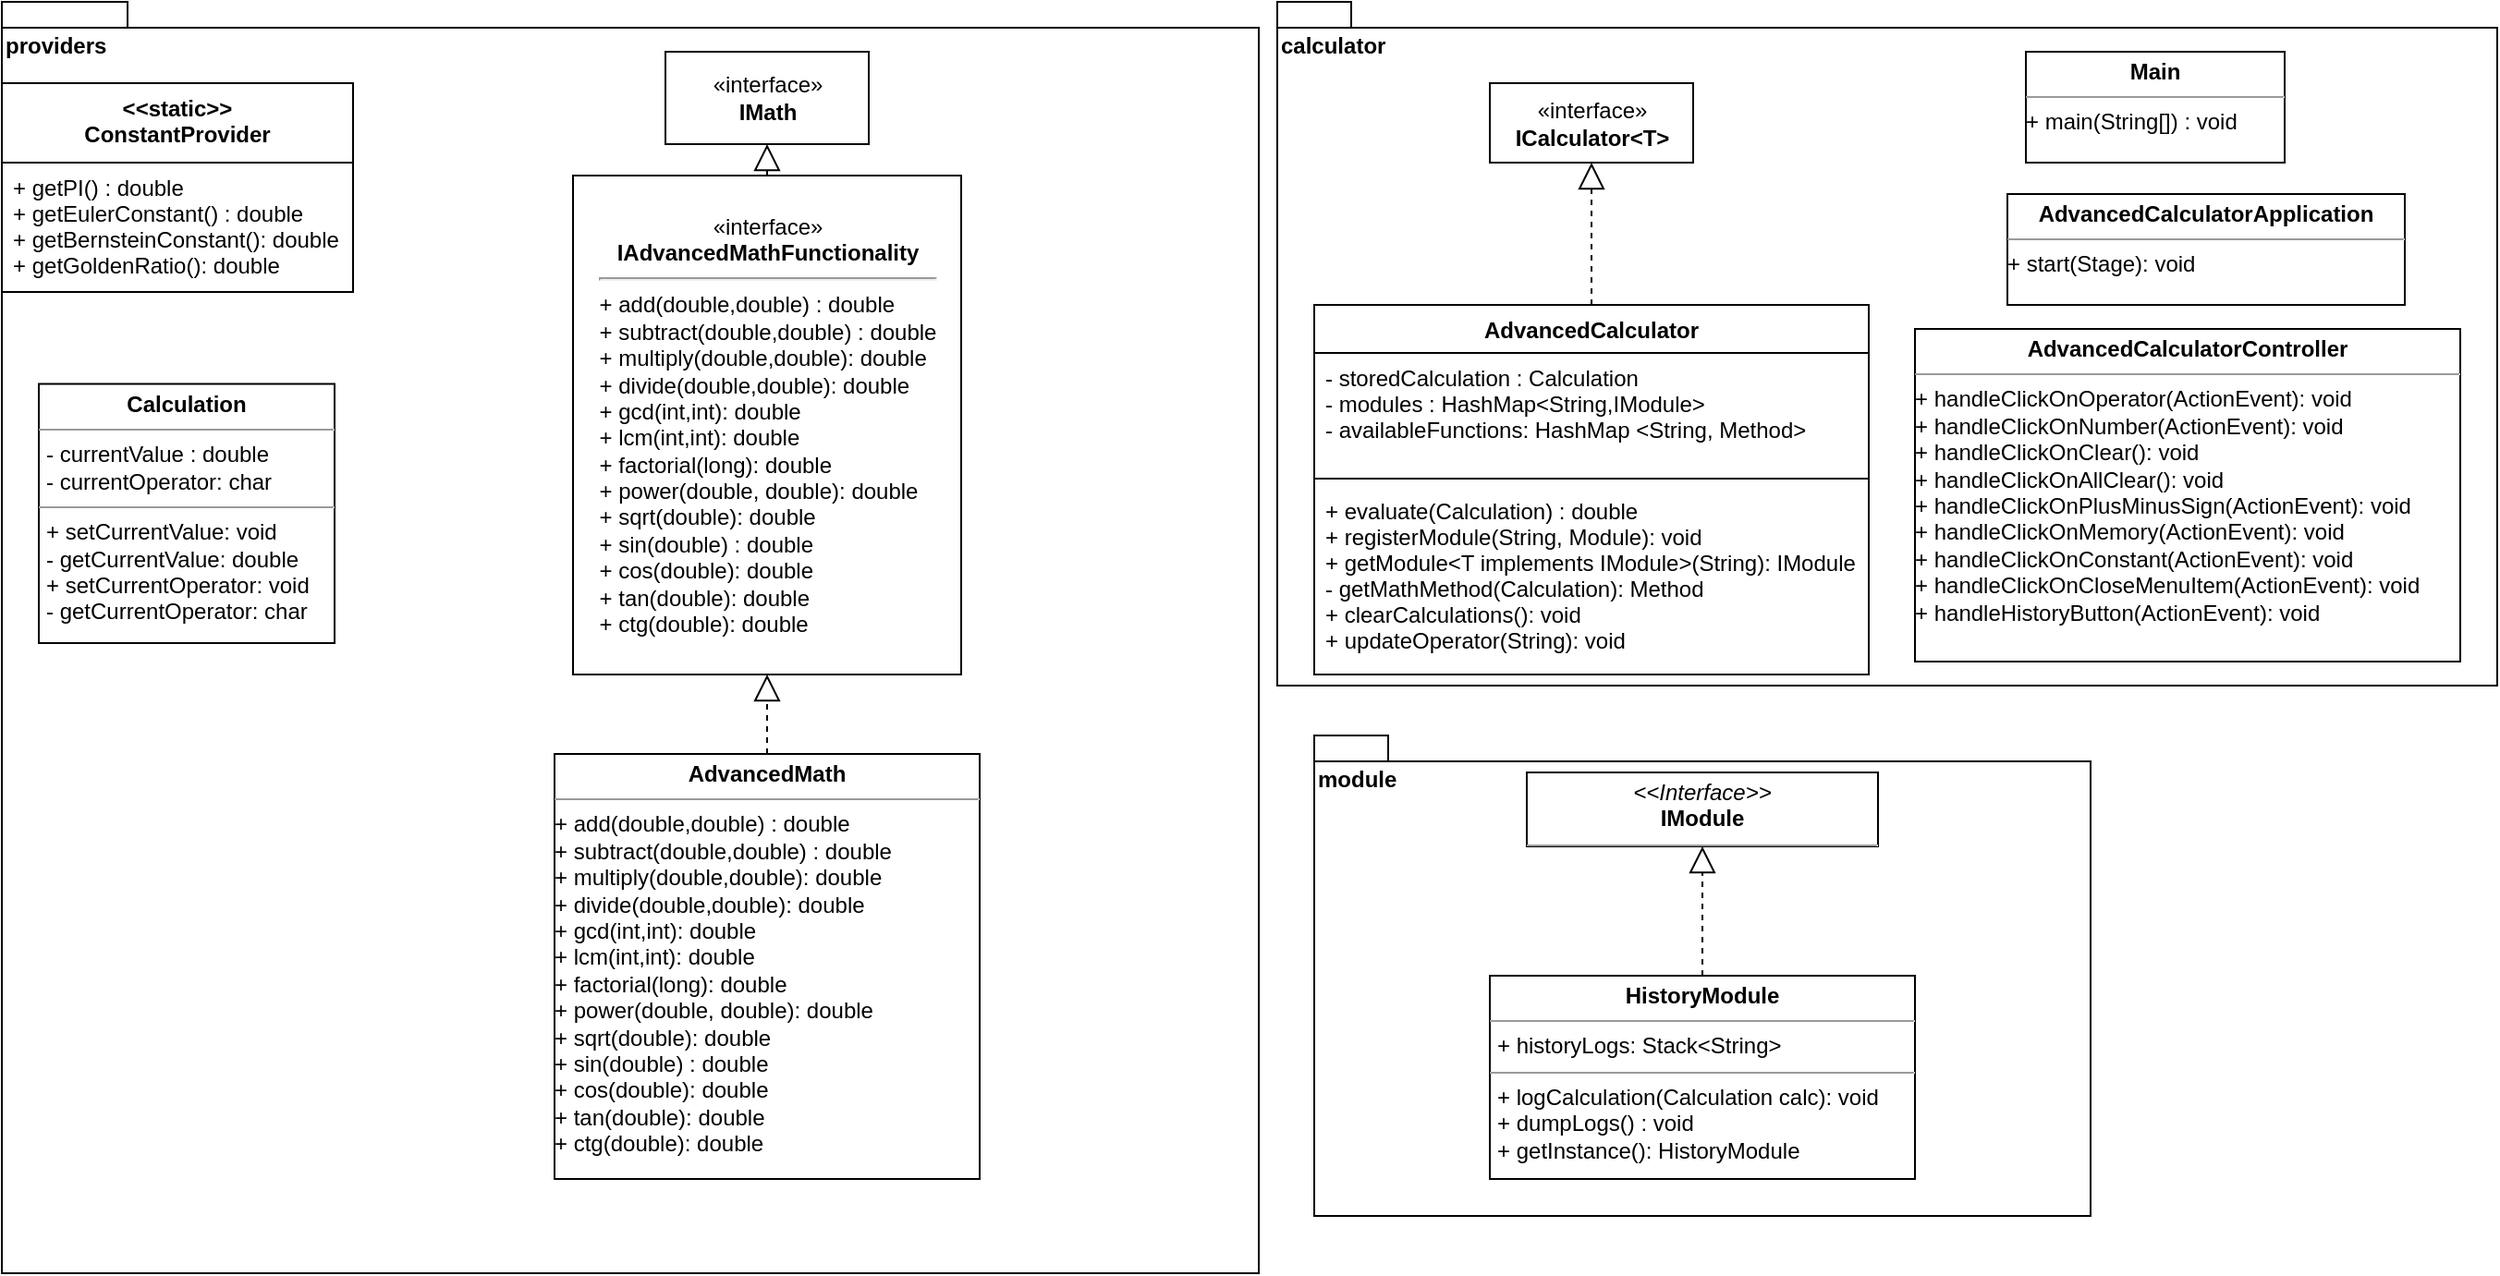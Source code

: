 <mxfile version="13.10.4" type="device"><diagram id="C5RBs43oDa-KdzZeNtuy" name="Page-1"><mxGraphModel dx="1422" dy="715" grid="1" gridSize="10" guides="1" tooltips="1" connect="1" arrows="1" fold="1" page="1" pageScale="1" pageWidth="827" pageHeight="1169" math="0" shadow="0"><root><mxCell id="WIyWlLk6GJQsqaUBKTNV-0"/><mxCell id="WIyWlLk6GJQsqaUBKTNV-1" parent="WIyWlLk6GJQsqaUBKTNV-0"/><mxCell id="XgvjB6UCi2_GMD0Y5S5A-1" value="calculator" style="shape=folder;fontStyle=1;spacingTop=10;tabWidth=40;tabHeight=14;tabPosition=left;html=1;align=left;verticalAlign=top;" parent="WIyWlLk6GJQsqaUBKTNV-1" vertex="1"><mxGeometry x="690" y="3" width="660" height="370" as="geometry"/></mxCell><mxCell id="XgvjB6UCi2_GMD0Y5S5A-0" value="providers" style="shape=folder;fontStyle=1;spacingTop=10;tabWidth=40;tabHeight=14;tabPosition=left;html=1;noLabel=0;labelPosition=center;verticalLabelPosition=middle;align=left;verticalAlign=top;horizontal=1;" parent="WIyWlLk6GJQsqaUBKTNV-1" vertex="1"><mxGeometry y="3" width="680" height="688" as="geometry"/></mxCell><mxCell id="3kCvDRgQwZp3znurGLtC-0" value="«interface»&lt;br&gt;&lt;div&gt;&lt;b&gt;ICalculator&amp;lt;T&amp;gt;&lt;/b&gt;&lt;/div&gt;" style="html=1;" parent="WIyWlLk6GJQsqaUBKTNV-1" vertex="1"><mxGeometry x="805" y="47" width="110" height="43" as="geometry"/></mxCell><mxCell id="3kCvDRgQwZp3znurGLtC-5" value="" style="endArrow=block;dashed=1;endFill=0;endSize=12;html=1;exitX=0.5;exitY=0;exitDx=0;exitDy=0;entryX=0.5;entryY=1;entryDx=0;entryDy=0;" parent="WIyWlLk6GJQsqaUBKTNV-1" source="3kCvDRgQwZp3znurGLtC-1" target="3kCvDRgQwZp3znurGLtC-0" edge="1"><mxGeometry width="160" relative="1" as="geometry"><mxPoint x="655" y="113" as="sourcePoint"/><mxPoint x="705" y="93" as="targetPoint"/></mxGeometry></mxCell><mxCell id="XgvjB6UCi2_GMD0Y5S5A-2" value="&lt;p style=&quot;margin: 0px ; margin-top: 4px ; text-align: center&quot;&gt;&lt;b&gt;AdvancedCalculatorApplication&lt;/b&gt;&lt;br&gt;&lt;/p&gt;&lt;hr size=&quot;1&quot;&gt;&lt;div style=&quot;height: 2px&quot;&gt;+ &lt;span class=&quot;pl-en&quot;&gt;start(Stage): void&lt;br&gt;&lt;/span&gt;&lt;/div&gt;" style="verticalAlign=top;align=left;overflow=fill;fontSize=12;fontFamily=Helvetica;html=1;" parent="WIyWlLk6GJQsqaUBKTNV-1" vertex="1"><mxGeometry x="1085" y="107" width="215" height="60" as="geometry"/></mxCell><mxCell id="XgvjB6UCi2_GMD0Y5S5A-3" value="module" style="shape=folder;fontStyle=1;spacingTop=10;tabWidth=40;tabHeight=14;tabPosition=left;html=1;align=left;verticalAlign=top;" parent="WIyWlLk6GJQsqaUBKTNV-1" vertex="1"><mxGeometry x="710" y="400" width="420" height="260" as="geometry"/></mxCell><mxCell id="3kCvDRgQwZp3znurGLtC-16" value="&lt;p style=&quot;margin: 0px ; margin-top: 4px ; text-align: center&quot;&gt;&lt;i&gt;&amp;lt;&amp;lt;Interface&amp;gt;&amp;gt;&lt;/i&gt;&lt;br&gt;&lt;b&gt;IModule&lt;/b&gt;&lt;/p&gt;&lt;hr size=&quot;1&quot;&gt;" style="verticalAlign=top;align=left;overflow=fill;fontSize=12;fontFamily=Helvetica;html=1;" parent="WIyWlLk6GJQsqaUBKTNV-1" vertex="1"><mxGeometry x="825" y="420" width="190" height="40" as="geometry"/></mxCell><mxCell id="XgvjB6UCi2_GMD0Y5S5A-4" value="&lt;p style=&quot;margin: 0px ; margin-top: 4px ; text-align: center&quot;&gt;&lt;b&gt;HistoryModule&lt;/b&gt;&lt;/p&gt;&lt;hr size=&quot;1&quot;&gt;&lt;p style=&quot;margin: 0px ; margin-left: 4px&quot;&gt;+ historyLogs: Stack&amp;lt;String&amp;gt;&lt;br&gt;&lt;/p&gt;&lt;hr size=&quot;1&quot;&gt;&lt;p style=&quot;margin: 0px ; margin-left: 4px&quot;&gt;+ logCalculation(Calculation calc): void&lt;br&gt;+ dumpLogs() : void&lt;/p&gt;&lt;p style=&quot;margin: 0px ; margin-left: 4px&quot;&gt;+ getInstance(): HistoryModule&lt;br&gt;&lt;/p&gt;" style="verticalAlign=top;align=left;overflow=fill;fontSize=12;fontFamily=Helvetica;html=1;" parent="WIyWlLk6GJQsqaUBKTNV-1" vertex="1"><mxGeometry x="805" y="530" width="230" height="110" as="geometry"/></mxCell><mxCell id="XgvjB6UCi2_GMD0Y5S5A-5" value="" style="endArrow=block;dashed=1;endFill=0;endSize=12;html=1;exitX=0.5;exitY=0;exitDx=0;exitDy=0;" parent="WIyWlLk6GJQsqaUBKTNV-1" source="XgvjB6UCi2_GMD0Y5S5A-4" edge="1"><mxGeometry width="160" relative="1" as="geometry"><mxPoint x="890" y="530" as="sourcePoint"/><mxPoint x="920" y="460" as="targetPoint"/></mxGeometry></mxCell><mxCell id="XgvjB6UCi2_GMD0Y5S5A-7" value="&lt;p style=&quot;margin: 0px ; margin-top: 4px ; text-align: center&quot;&gt;&lt;b&gt;Calculation&lt;/b&gt;&lt;/p&gt;&lt;hr size=&quot;1&quot;&gt;&lt;p style=&quot;margin: 0px ; margin-left: 4px&quot;&gt;- currentValue : double&lt;br&gt;- currentOperator: char&lt;br&gt;&lt;/p&gt;&lt;hr size=&quot;1&quot;&gt;&lt;p style=&quot;margin: 0px ; margin-left: 4px&quot;&gt;+ setCurrentValue: void&lt;br&gt;- getCurrentValue: double&lt;br&gt;+ setCurrentOperator: void&lt;/p&gt;&lt;p style=&quot;margin: 0px ; margin-left: 4px&quot;&gt;- getCurrentOperator: char&lt;/p&gt;" style="verticalAlign=top;align=left;overflow=fill;fontSize=12;fontFamily=Helvetica;html=1;" parent="WIyWlLk6GJQsqaUBKTNV-1" vertex="1"><mxGeometry x="20" y="209.75" width="160" height="140.25" as="geometry"/></mxCell><mxCell id="XgvjB6UCi2_GMD0Y5S5A-8" value="&lt;p style=&quot;margin: 0px ; margin-top: 4px ; text-align: center&quot;&gt;&lt;b&gt;Main&lt;/b&gt;&lt;br&gt;&lt;/p&gt;&lt;hr size=&quot;1&quot;&gt;&lt;div style=&quot;height: 2px&quot;&gt;+ main(String[]) : void&lt;br&gt;&lt;/div&gt;" style="verticalAlign=top;align=left;overflow=fill;fontSize=12;fontFamily=Helvetica;html=1;" parent="WIyWlLk6GJQsqaUBKTNV-1" vertex="1"><mxGeometry x="1095" y="30" width="140" height="60" as="geometry"/></mxCell><mxCell id="QDabm95rScwvhg3q1VZv-4" value="&lt;p style=&quot;margin: 0px ; margin-top: 4px ; text-align: center&quot;&gt;&lt;b&gt;AdvancedCalculatorController&lt;/b&gt;&lt;/p&gt;&lt;hr size=&quot;1&quot;&gt;&lt;div style=&quot;height: 2px&quot;&gt;+ &lt;span class=&quot;pl-en&quot;&gt;&lt;span class=&quot;pl-token&quot;&gt;handleClickOnOperator(ActionEvent): void&lt;br&gt;+ handleClickOnNumber(ActionEvent): void&lt;br&gt;+ &lt;/span&gt;&lt;/span&gt;&lt;span class=&quot;pl-en&quot;&gt;&lt;span class=&quot;pl-token&quot;&gt;&lt;span class=&quot;pl-en&quot;&gt;&lt;span class=&quot;pl-token&quot;&gt;handleClickOnClear(): void&lt;br&gt;+ &lt;/span&gt;&lt;/span&gt;&lt;/span&gt;&lt;/span&gt;&lt;span class=&quot;pl-en&quot;&gt;&lt;span class=&quot;pl-token&quot;&gt;&lt;span class=&quot;pl-en&quot;&gt;&lt;span class=&quot;pl-token&quot;&gt;&lt;span class=&quot;pl-en&quot;&gt;&lt;span class=&quot;pl-token&quot;&gt;handleClickOnAllClear(): void&lt;br&gt;+ &lt;/span&gt;&lt;/span&gt;&lt;/span&gt;&lt;/span&gt;&lt;/span&gt;&lt;/span&gt;&lt;span class=&quot;pl-en&quot;&gt;&lt;span class=&quot;pl-token&quot;&gt;&lt;span class=&quot;pl-en&quot;&gt;&lt;span class=&quot;pl-token&quot;&gt;&lt;span class=&quot;pl-en&quot;&gt;&lt;span class=&quot;pl-token&quot;&gt;&lt;span class=&quot;pl-en&quot;&gt;&lt;span class=&quot;pl-token&quot;&gt;handleClickOnPlusMinusSign(ActionEvent): void&lt;br&gt;+ &lt;/span&gt;&lt;/span&gt;&lt;/span&gt;&lt;/span&gt;&lt;/span&gt;&lt;/span&gt;&lt;/span&gt;&lt;/span&gt;&lt;span class=&quot;pl-en&quot;&gt;&lt;span class=&quot;pl-token&quot;&gt;&lt;span class=&quot;pl-en&quot;&gt;&lt;span class=&quot;pl-token&quot;&gt;&lt;span class=&quot;pl-en&quot;&gt;&lt;span class=&quot;pl-token&quot;&gt;&lt;span class=&quot;pl-en&quot;&gt;&lt;span class=&quot;pl-token&quot;&gt;&lt;span class=&quot;pl-en&quot;&gt;&lt;span class=&quot;pl-token active&quot;&gt;handleClickOnMemory(ActionEvent): void&lt;br&gt;+ &lt;/span&gt;&lt;/span&gt;&lt;/span&gt;&lt;/span&gt;&lt;/span&gt;&lt;/span&gt;&lt;/span&gt;&lt;/span&gt;&lt;/span&gt;&lt;/span&gt;&lt;span class=&quot;pl-en&quot;&gt;&lt;span class=&quot;pl-token&quot;&gt;&lt;span class=&quot;pl-en&quot;&gt;&lt;span class=&quot;pl-token&quot;&gt;&lt;span class=&quot;pl-en&quot;&gt;&lt;span class=&quot;pl-token&quot;&gt;&lt;span class=&quot;pl-en&quot;&gt;&lt;span class=&quot;pl-token&quot;&gt;&lt;span class=&quot;pl-en&quot;&gt;&lt;span class=&quot;pl-token active&quot;&gt;&lt;span class=&quot;pl-en&quot;&gt;&lt;span class=&quot;pl-token&quot;&gt;handleClickOnConstant(ActionEvent): void&lt;br&gt;+ &lt;/span&gt;&lt;/span&gt;&lt;/span&gt;&lt;/span&gt;&lt;/span&gt;&lt;/span&gt;&lt;/span&gt;&lt;/span&gt;&lt;/span&gt;&lt;/span&gt;&lt;/span&gt;&lt;/span&gt;&lt;span class=&quot;pl-en&quot;&gt;&lt;span class=&quot;pl-token&quot;&gt;&lt;span class=&quot;pl-en&quot;&gt;&lt;span class=&quot;pl-token&quot;&gt;&lt;span class=&quot;pl-en&quot;&gt;&lt;span class=&quot;pl-token&quot;&gt;&lt;span class=&quot;pl-en&quot;&gt;&lt;span class=&quot;pl-token&quot;&gt;&lt;span class=&quot;pl-en&quot;&gt;&lt;span class=&quot;pl-token active&quot;&gt;&lt;span class=&quot;pl-en&quot;&gt;&lt;span class=&quot;pl-token&quot;&gt;&lt;span class=&quot;pl-en&quot;&gt;&lt;span class=&quot;pl-token&quot;&gt;handleClickOnCloseMenuItem(ActionEvent): void&lt;br&gt;+ &lt;/span&gt;&lt;/span&gt;&lt;/span&gt;&lt;/span&gt;&lt;/span&gt;&lt;/span&gt;&lt;/span&gt;&lt;/span&gt;&lt;/span&gt;&lt;/span&gt;&lt;/span&gt;&lt;/span&gt;&lt;/span&gt;&lt;/span&gt;&lt;span class=&quot;pl-en&quot;&gt;&lt;span class=&quot;pl-token&quot;&gt;&lt;span class=&quot;pl-en&quot;&gt;&lt;span class=&quot;pl-token&quot;&gt;&lt;span class=&quot;pl-en&quot;&gt;&lt;span class=&quot;pl-token&quot;&gt;&lt;span class=&quot;pl-en&quot;&gt;&lt;span class=&quot;pl-token&quot;&gt;&lt;span class=&quot;pl-en&quot;&gt;&lt;span class=&quot;pl-token active&quot;&gt;&lt;span class=&quot;pl-en&quot;&gt;&lt;span class=&quot;pl-token&quot;&gt;&lt;span class=&quot;pl-en&quot;&gt;&lt;span class=&quot;pl-token&quot;&gt;&lt;span class=&quot;pl-en&quot;&gt;&lt;span class=&quot;pl-token&quot;&gt;handleHistoryButton(ActionEvent): void&lt;br&gt;&lt;/span&gt;&lt;/span&gt;&lt;/span&gt;&lt;/span&gt;&lt;/span&gt;&lt;/span&gt;&lt;/span&gt;&lt;/span&gt;&lt;/span&gt;&lt;/span&gt;&lt;/span&gt;&lt;/span&gt;&lt;/span&gt;&lt;/span&gt;&lt;/span&gt;&lt;/span&gt;&lt;/div&gt;" style="verticalAlign=top;align=left;overflow=fill;fontSize=12;fontFamily=Helvetica;html=1;" parent="WIyWlLk6GJQsqaUBKTNV-1" vertex="1"><mxGeometry x="1035" y="180" width="295" height="180" as="geometry"/></mxCell><mxCell id="P_fIJlCqKOhS97Jsi9-d-0" value="«interface»&lt;br&gt;&lt;b&gt;IMath&lt;/b&gt;" style="html=1;" parent="WIyWlLk6GJQsqaUBKTNV-1" vertex="1"><mxGeometry x="359" y="30" width="110" height="50" as="geometry"/></mxCell><mxCell id="P_fIJlCqKOhS97Jsi9-d-2" value="" style="endArrow=block;dashed=1;endFill=0;endSize=12;html=1;entryX=0.5;entryY=1;entryDx=0;entryDy=0;" parent="WIyWlLk6GJQsqaUBKTNV-1" source="P_fIJlCqKOhS97Jsi9-d-11" target="P_fIJlCqKOhS97Jsi9-d-3" edge="1"><mxGeometry width="160" relative="1" as="geometry"><mxPoint x="480" y="370.0" as="sourcePoint"/><mxPoint x="720" y="280" as="targetPoint"/></mxGeometry></mxCell><mxCell id="P_fIJlCqKOhS97Jsi9-d-3" value="«interface»&lt;br&gt;&lt;b&gt;IAdvancedMathFunctionality&lt;br&gt;&lt;/b&gt;&lt;hr&gt;&lt;div style=&quot;line-height: 120%&quot; align=&quot;left&quot;&gt;+ add(double,double) : double&lt;br&gt;+ subtract(double,double) : double&lt;br&gt;+ multiply(double,double): double&lt;br&gt;+ divide(double,double): double&lt;br&gt;+ gcd(int,int): double&lt;br&gt;+ lcm(int,int): double&lt;br&gt;+ factorial(long): double&lt;br&gt;+ power(double, double): double&lt;br&gt;+ sqrt(double): double&lt;/div&gt;&lt;div style=&quot;line-height: 120%&quot; align=&quot;left&quot;&gt;+ sin(double) : double&lt;br&gt;+ cos(double): double&lt;br&gt;+ tan(double): double&lt;br&gt;+ ctg(double): double&lt;/div&gt;" style="html=1;" parent="WIyWlLk6GJQsqaUBKTNV-1" vertex="1"><mxGeometry x="309" y="97" width="210" height="270" as="geometry"/></mxCell><mxCell id="P_fIJlCqKOhS97Jsi9-d-9" value="" style="endArrow=block;dashed=1;endFill=0;endSize=12;html=1;exitX=0.5;exitY=0;exitDx=0;exitDy=0;entryX=0.5;entryY=1;entryDx=0;entryDy=0;" parent="WIyWlLk6GJQsqaUBKTNV-1" source="P_fIJlCqKOhS97Jsi9-d-3" target="P_fIJlCqKOhS97Jsi9-d-0" edge="1"><mxGeometry width="160" relative="1" as="geometry"><mxPoint x="560" y="220" as="sourcePoint"/><mxPoint x="720" y="220" as="targetPoint"/></mxGeometry></mxCell><mxCell id="P_fIJlCqKOhS97Jsi9-d-11" value="&lt;p style=&quot;margin: 0px ; margin-top: 4px ; text-align: center&quot;&gt;&lt;b&gt;AdvancedMath&lt;/b&gt;&lt;/p&gt;&lt;hr size=&quot;1&quot;&gt;&lt;div style=&quot;height: 2px&quot;&gt;&lt;div style=&quot;line-height: 120%&quot; align=&quot;left&quot;&gt;+ add(double,double) : double&lt;br&gt;+ subtract(double,double) : double&lt;br&gt;+ multiply(double,double): double&lt;br&gt;+ divide(double,double): double&lt;br&gt;+ gcd(int,int): double&lt;br&gt;+ lcm(int,int): double&lt;br&gt;+ factorial(long): double&lt;br&gt;+ power(double, double): double&lt;br&gt;+ sqrt(double): double&lt;/div&gt;&lt;div style=&quot;line-height: 120%&quot; align=&quot;left&quot;&gt;+ sin(double) : double&lt;br&gt;+ cos(double): double&lt;br&gt;+ tan(double): double&lt;br&gt;+ ctg(double): double&lt;/div&gt;&lt;/div&gt;" style="verticalAlign=top;align=left;overflow=fill;fontSize=12;fontFamily=Helvetica;html=1;" parent="WIyWlLk6GJQsqaUBKTNV-1" vertex="1"><mxGeometry x="299" y="410" width="230" height="230" as="geometry"/></mxCell><mxCell id="3kCvDRgQwZp3znurGLtC-1" value="AdvancedCalculator&#xA;" style="swimlane;fontStyle=1;align=center;verticalAlign=top;childLayout=stackLayout;horizontal=1;startSize=26;horizontalStack=0;resizeParent=1;resizeParentMax=0;resizeLast=0;collapsible=1;marginBottom=0;" parent="WIyWlLk6GJQsqaUBKTNV-1" vertex="1"><mxGeometry x="710" y="167" width="300" height="200" as="geometry"/></mxCell><mxCell id="3kCvDRgQwZp3znurGLtC-2" value="- storedCalculation : Calculation&#xA;- modules : HashMap&lt;String,IModule&gt;&#xA;- availableFunctions: HashMap &lt;String, Method&gt;&#xA;&#xA;&#xA;" style="text;strokeColor=none;fillColor=none;align=left;verticalAlign=top;spacingLeft=4;spacingRight=4;overflow=hidden;rotatable=0;points=[[0,0.5],[1,0.5]];portConstraint=eastwest;" parent="3kCvDRgQwZp3znurGLtC-1" vertex="1"><mxGeometry y="26" width="300" height="64" as="geometry"/></mxCell><mxCell id="3kCvDRgQwZp3znurGLtC-3" value="" style="line;strokeWidth=1;fillColor=none;align=left;verticalAlign=middle;spacingTop=-1;spacingLeft=3;spacingRight=3;rotatable=0;labelPosition=right;points=[];portConstraint=eastwest;" parent="3kCvDRgQwZp3znurGLtC-1" vertex="1"><mxGeometry y="90" width="300" height="8" as="geometry"/></mxCell><mxCell id="3kCvDRgQwZp3znurGLtC-4" value="+ evaluate(Calculation) : double&#xA;+ registerModule(String, Module): void&#xA;+ getModule&lt;T implements IModule&gt;(String): IModule&#xA;- getMathMethod(Calculation): Method&#xA;+ clearCalculations(): void&#xA;+ updateOperator(String): void&#xA;&#xA;" style="text;strokeColor=none;fillColor=none;align=left;verticalAlign=top;spacingLeft=4;spacingRight=4;overflow=hidden;rotatable=0;points=[[0,0.5],[1,0.5]];portConstraint=eastwest;" parent="3kCvDRgQwZp3znurGLtC-1" vertex="1"><mxGeometry y="98" width="300" height="102" as="geometry"/></mxCell><mxCell id="3kCvDRgQwZp3znurGLtC-8" value="&lt;&lt;static&gt;&gt;&#xA;ConstantProvider" style="swimlane;fontStyle=1;align=center;verticalAlign=top;childLayout=stackLayout;horizontal=1;startSize=43;horizontalStack=0;resizeParent=1;resizeParentMax=0;resizeLast=0;collapsible=1;marginBottom=0;" parent="WIyWlLk6GJQsqaUBKTNV-1" vertex="1"><mxGeometry y="47" width="190" height="113" as="geometry"/></mxCell><mxCell id="3kCvDRgQwZp3znurGLtC-11" value="+ getPI() : double&#xA;+ getEulerConstant() : double&#xA;+ getBernsteinConstant(): double&#xA;+ getGoldenRatio(): double&#xA;&#xA;" style="text;strokeColor=none;fillColor=none;align=left;verticalAlign=top;spacingLeft=4;spacingRight=4;overflow=hidden;rotatable=0;points=[[0,0.5],[1,0.5]];portConstraint=eastwest;" parent="3kCvDRgQwZp3znurGLtC-8" vertex="1"><mxGeometry y="43" width="190" height="70" as="geometry"/></mxCell></root></mxGraphModel></diagram></mxfile>